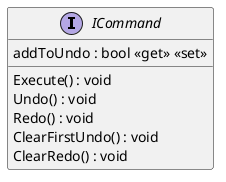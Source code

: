 @startuml
interface ICommand {
    addToUndo : bool <<get>> <<set>>
    Execute() : void
    Undo() : void
    Redo() : void
    ClearFirstUndo() : void
    ClearRedo() : void
}
@enduml
